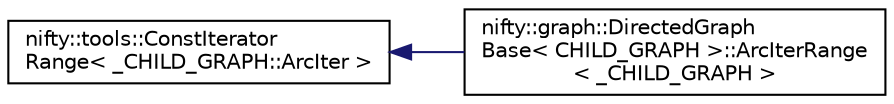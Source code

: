 digraph "Graphical Class Hierarchy"
{
  edge [fontname="Helvetica",fontsize="10",labelfontname="Helvetica",labelfontsize="10"];
  node [fontname="Helvetica",fontsize="10",shape=record];
  rankdir="LR";
  Node1 [label="nifty::tools::ConstIterator\lRange\< _CHILD_GRAPH::ArcIter \>",height=0.2,width=0.4,color="black", fillcolor="white", style="filled",URL="$classnifty_1_1tools_1_1ConstIteratorRange.html"];
  Node1 -> Node2 [dir="back",color="midnightblue",fontsize="10",style="solid",fontname="Helvetica"];
  Node2 [label="nifty::graph::DirectedGraph\lBase\< CHILD_GRAPH \>::ArcIterRange\l\< _CHILD_GRAPH \>",height=0.2,width=0.4,color="black", fillcolor="white", style="filled",URL="$structnifty_1_1graph_1_1DirectedGraphBase_1_1ArcIterRange.html"];
}
